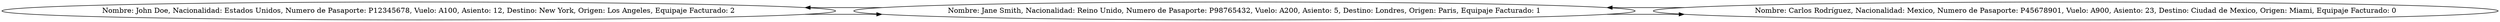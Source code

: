 digraph G {
  rankdir=LR;
  node0 [label="Nombre: John Doe, Nacionalidad: Estados Unidos, Numero de Pasaporte: P12345678, Vuelo: A100, Asiento: 12, Destino: New York, Origen: Los Angeles, Equipaje Facturado: 2"];
  node1 [label="Nombre: Jane Smith, Nacionalidad: Reino Unido, Numero de Pasaporte: P98765432, Vuelo: A200, Asiento: 5, Destino: Londres, Origen: Paris, Equipaje Facturado: 1"];
  node2 [label="Nombre: Carlos Rodríguez, Nacionalidad: Mexico, Numero de Pasaporte: P45678901, Vuelo: A900, Asiento: 23, Destino: Ciudad de Mexico, Origen: Miami, Equipaje Facturado: 0"];
  node0 -> node1;
  node1 -> node0;
  node1 -> node2;
  node2 -> node1;
}
